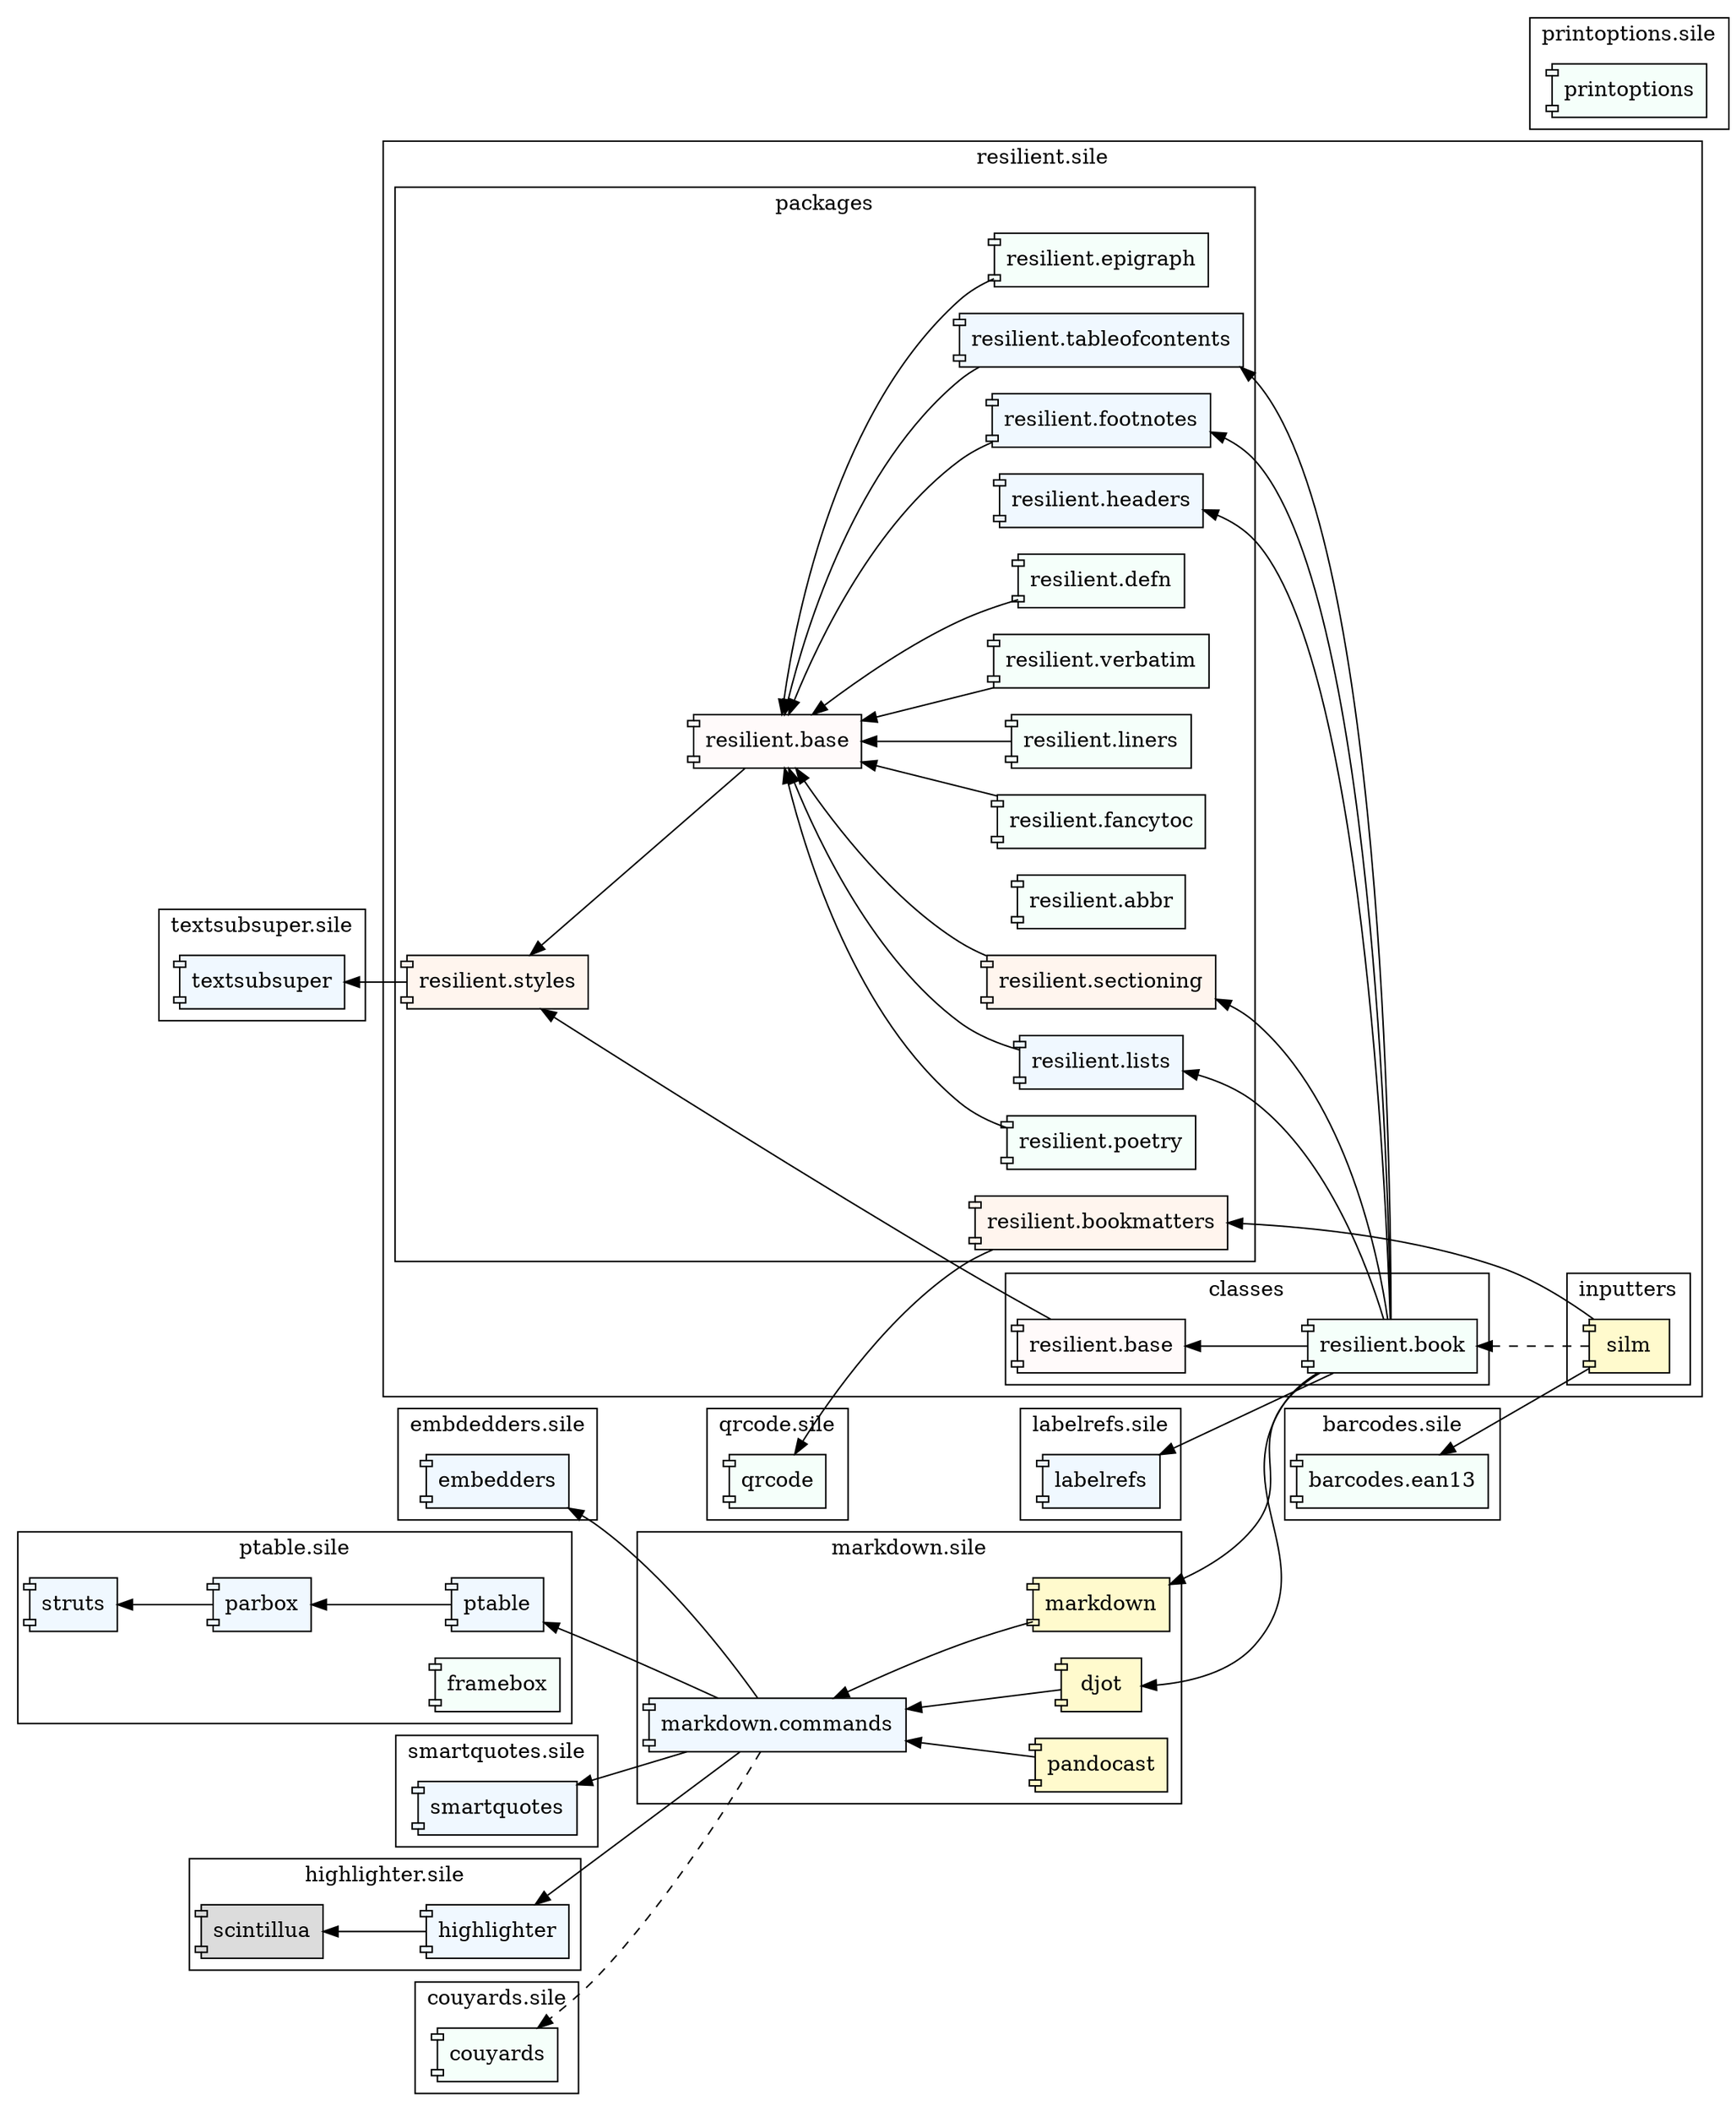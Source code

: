 digraph omikhleia {
  rankdir=RL;

  subgraph cluster_embedders {
    label = "embdedders.sile";

    embedders [shape=component,style=filled,fillcolor=aliceblue]
  }

  subgraph cluster_ptable {
    label = "ptable.sile";

    ptable [shape=component,style=filled,fillcolor=aliceblue]
    parbox [shape=component,style=filled,fillcolor=aliceblue]
    struts [shape=component,style=filled,fillcolor=aliceblue]

    framebox [shape=component,style=filled,fillcolor=mintcream]

    ptable -> parbox
    parbox -> struts
  }

  subgraph cluster_textsubsuper {
    label = "textsubsuper.sile";

    textsubsuper [shape=component,style=filled,fillcolor=aliceblue]
  }
  subgraph cluster_qrcode {
    label = "qrcode.sile";

    qrcode [shape=component,style=filled,fillcolor=mintcream]
  }

  subgraph cluster_labelrefs {
    label = "labelrefs.sile";

    labelrefs [shape=component,style=filled,fillcolor=aliceblue]
  }

  subgraph cluster_resilient {
    label = "resilient.sile";

    subgraph cluster_resilient_cls {
      label = "classes";

      cbase [shape=component,style=filled,fillcolor=snow,label="resilient.base"]
      book [shape=component,style=filled,fillcolor=mintcream,label="resilient.book"]

      book -> cbase
    }
    subgraph cluster_resilient_pkg {
      label = "packages";

      pbase [shape=component,style=filled,fillcolor=snow,label="resilient.base"]

      tableofcontents [shape=component,style=filled,fillcolor=aliceblue,label="resilient.tableofcontents"]
      footnotes [shape=component,style=filled,fillcolor=aliceblue,label="resilient.footnotes"]
      headers [shape=component,style=filled,fillcolor=aliceblue,label="resilient.headers"]

      sectioning [shape=component,style=filled,fillcolor=seashell,label="resilient.sectioning"]
      styles [shape=component,style=filled,fillcolor=seashell,label="resilient.styles"]
      bookmatters [shape=component,style=filled,fillcolor=seashell,label="resilient.bookmatters"]

      lists [shape=component,style=filled,fillcolor=aliceblue,label="resilient.lists"]

      poetry [shape=component,style=filled,fillcolor=mintcream,label="resilient.poetry"]
      epigraph [shape=component,style=filled,fillcolor=mintcream,label="resilient.epigraph"]
      abbr [shape=component,style=filled,fillcolor=mintcream,label="resilient.abbr"]
      defn [shape=component,style=filled,fillcolor=mintcream,label="resilient.defn"]
      verbatim [shape=component,style=filled,fillcolor=mintcream,label="resilient.verbatim"]
      liners [shape=component,style=filled,fillcolor=mintcream,label="resilient.liners"]
      fancytoc [shape=component,style=filled,fillcolor=mintcream, label="resilient.fancytoc"]

      cbase -> styles
      pbase -> styles
      styles -> textsubsuper
      bookmatters -> qrcode

      book -> tableofcontents
      book -> footnotes
      book -> headers
      book -> sectioning
      book -> labelrefs
      book -> lists

      epigraph -> pbase
      footnotes -> pbase
      lists -> pbase
      poetry -> pbase
      sectioning -> pbase
      tableofcontents -> pbase
      defn -> pbase
      verbatim -> pbase
      liners -> pbase
      fancytoc -> pbase
    }
    subgraph cluster_resilient_ins {
      label = "inputters";

      silm [shape=component,style=filled,fillcolor=lemonchiffon,label="silm"]
      silm -> book [style=dashed]
      silm -> bookmatters
    }

  }

  subgraph cluster_smartquotes {
    label = "smartquotes.sile";

    smartquotes [shape=component,style=filled,fillcolor=aliceblue]
  }

  subgraph cluster_highlighter {
    label = "highlighter.sile";

    highlighter [shape=component,style=filled,fillcolor=aliceblue]
    scintillua [shape=component,style=filled,fillcolor=gainsboro,label="scintillua"]

    highlighter -> scintillua
  }

  subgraph cluster_markdown {
    label = "markdown.sile";

    markdown [shape=component,style=filled,fillcolor=lemonchiffon]
    djot [shape=component,style=filled,fillcolor=lemonchiffon]
    pandocast [shape=component,style=filled,fillcolor=lemonchiffon]
    markcmd [shape=component,style=filled,fillcolor=aliceblue,label="markdown.commands"]

    markdown -> markcmd
    djot -> markcmd
    pandocast -> markcmd

    book -> markdown
    book -> djot
    markcmd -> ptable
    markcmd -> embedders
    markcmd -> smartquotes
    markcmd -> highlighter
  }

  subgraph cluster_couyards {
    label = "couyards.sile";

    couyards [shape=component,style=filled,fillcolor=mintcream]
    markcmd -> couyards [style=dashed]
  }

  subgraph cluster_barcodes {
    label = "barcodes.sile";

    barcodes [shape=component,style=filled,fillcolor=mintcream,label="barcodes.ean13"]
  }

subgraph cluster_printoptions {
    label = "printoptions.sile";

    printoptions [shape=component,style=filled,fillcolor=mintcream]
    silm -> barcodes
  }
}

